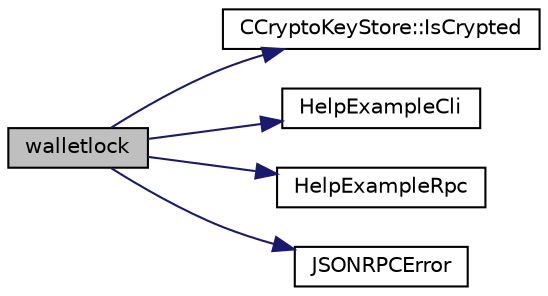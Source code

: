 digraph "walletlock"
{
  edge [fontname="Helvetica",fontsize="10",labelfontname="Helvetica",labelfontsize="10"];
  node [fontname="Helvetica",fontsize="10",shape=record];
  rankdir="LR";
  Node2254 [label="walletlock",height=0.2,width=0.4,color="black", fillcolor="grey75", style="filled", fontcolor="black"];
  Node2254 -> Node2255 [color="midnightblue",fontsize="10",style="solid",fontname="Helvetica"];
  Node2255 [label="CCryptoKeyStore::IsCrypted",height=0.2,width=0.4,color="black", fillcolor="white", style="filled",URL="$class_c_crypto_key_store.html#acc8fed44366c98fb481333ca6e867088"];
  Node2254 -> Node2256 [color="midnightblue",fontsize="10",style="solid",fontname="Helvetica"];
  Node2256 [label="HelpExampleCli",height=0.2,width=0.4,color="black", fillcolor="white", style="filled",URL="$rpcserver_8cpp.html#ac01ac6eab5467567ed0da106814e04ec"];
  Node2254 -> Node2257 [color="midnightblue",fontsize="10",style="solid",fontname="Helvetica"];
  Node2257 [label="HelpExampleRpc",height=0.2,width=0.4,color="black", fillcolor="white", style="filled",URL="$rpcserver_8cpp.html#a06ea60e24e5a1053a14a11b1009bf9ef"];
  Node2254 -> Node2258 [color="midnightblue",fontsize="10",style="solid",fontname="Helvetica"];
  Node2258 [label="JSONRPCError",height=0.2,width=0.4,color="black", fillcolor="white", style="filled",URL="$rpcprotocol_8cpp.html#a17b1bb111ab339efc951929834766039"];
}
